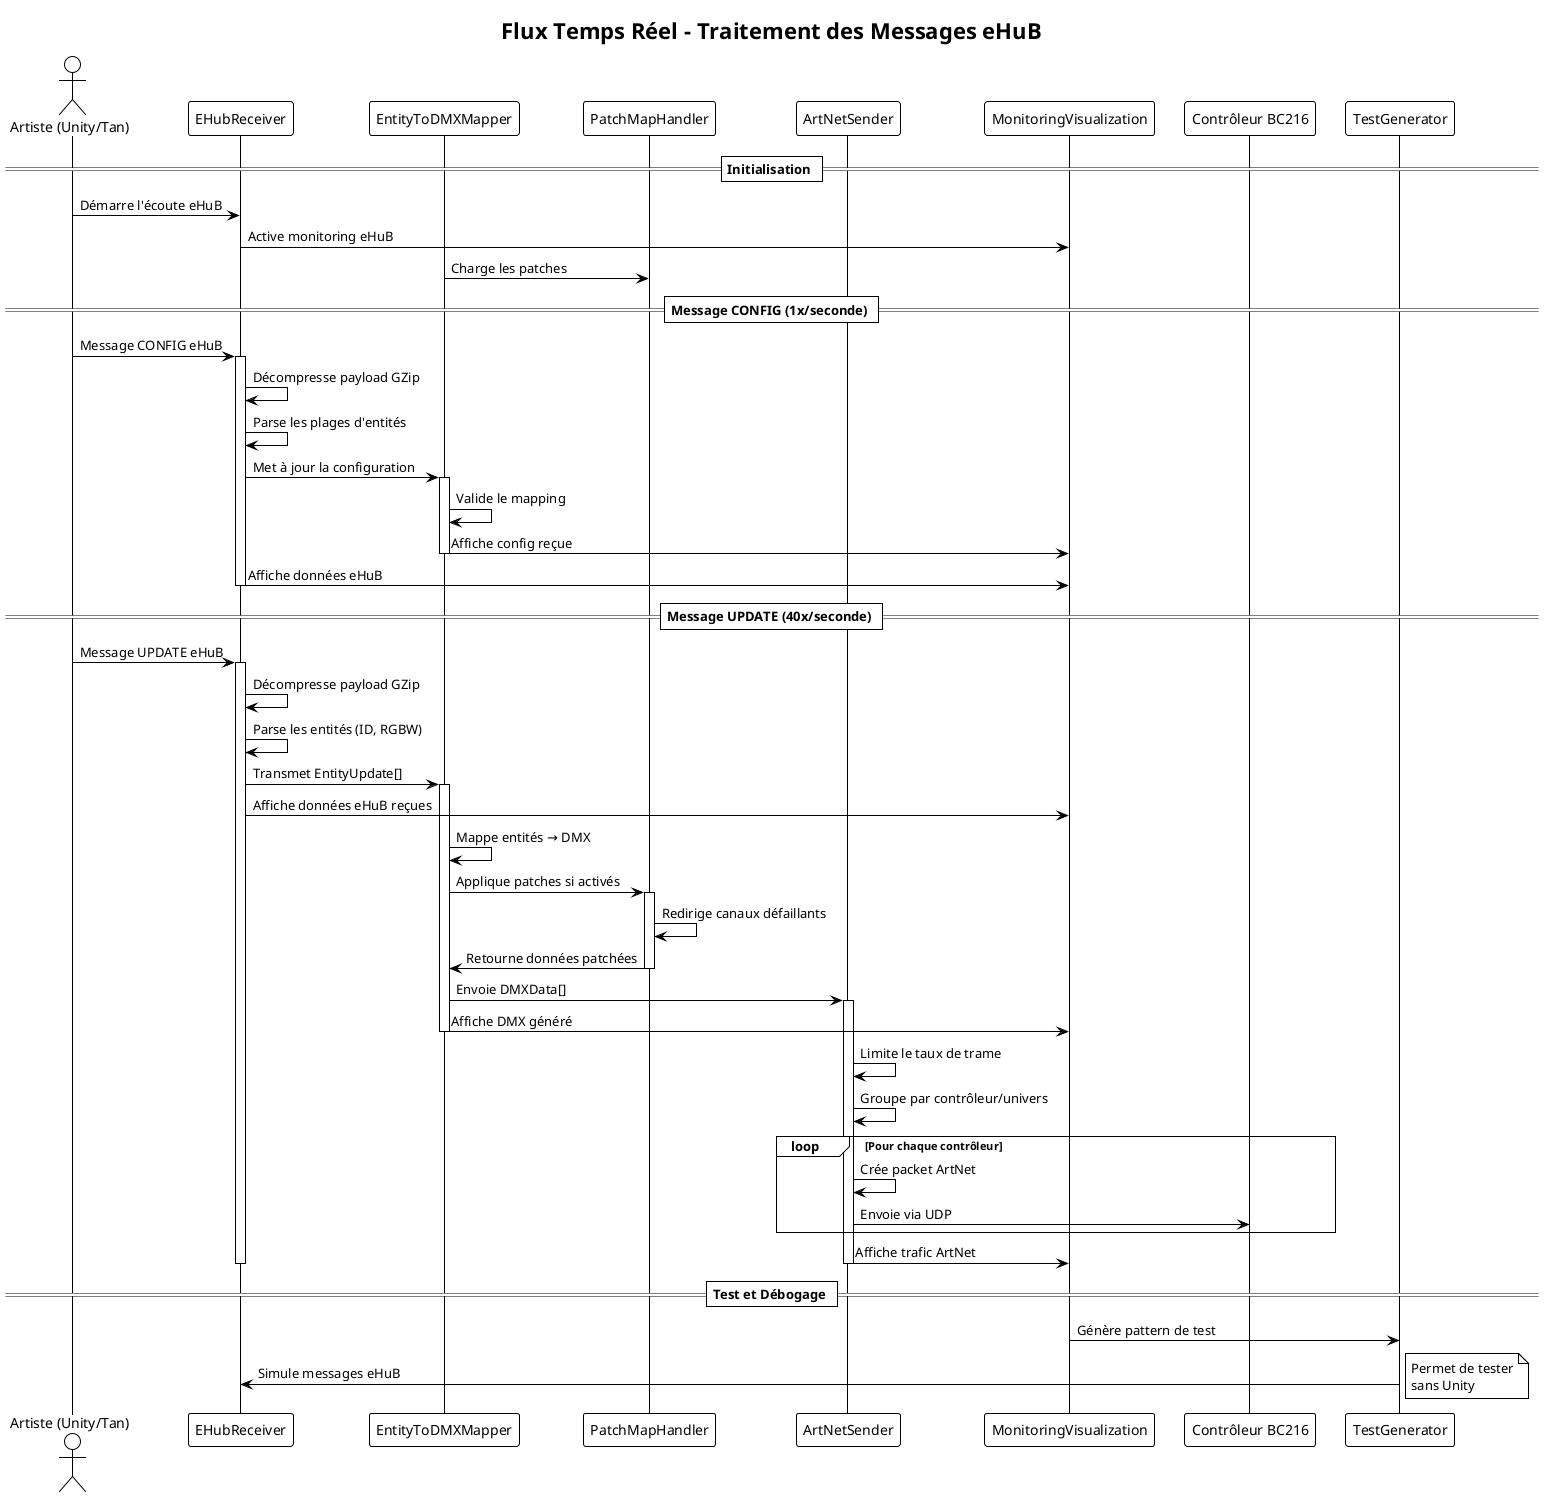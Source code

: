 @startuml
!theme plain
title Flux Temps Réel - Traitement des Messages eHuB

actor "Artiste (Unity/Tan)" as Artist
participant "EHubReceiver" as Receiver
participant "EntityToDMXMapper" as Mapper
participant "PatchMapHandler" as PatchHandler
participant "ArtNetSender" as Sender
participant "MonitoringVisualization" as Monitor

== Initialisation ==
Artist -> Receiver : Démarre l'écoute eHuB
Receiver -> Monitor : Active monitoring eHuB
Mapper -> PatchHandler : Charge les patches

== Message CONFIG (1x/seconde) ==
Artist -> Receiver : Message CONFIG eHuB
activate Receiver
Receiver -> Receiver : Décompresse payload GZip
Receiver -> Receiver : Parse les plages d'entités
Receiver -> Mapper : Met à jour la configuration
activate Mapper
Mapper -> Mapper : Valide le mapping
Mapper -> Monitor : Affiche config reçue
deactivate Mapper
Receiver -> Monitor : Affiche données eHuB
deactivate Receiver

== Message UPDATE (40x/seconde) ==
Artist -> Receiver : Message UPDATE eHuB
activate Receiver
Receiver -> Receiver : Décompresse payload GZip
Receiver -> Receiver : Parse les entités (ID, RGBW)
Receiver -> Mapper : Transmet EntityUpdate[]
activate Mapper
Receiver -> Monitor : Affiche données eHuB reçues

Mapper -> Mapper : Mappe entités → DMX
Mapper -> PatchHandler : Applique patches si activés
activate PatchHandler
PatchHandler -> PatchHandler : Redirige canaux défaillants
PatchHandler -> Mapper : Retourne données patchées
deactivate PatchHandler

Mapper -> Sender : Envoie DMXData[]
activate Sender
Mapper -> Monitor : Affiche DMX généré
deactivate Mapper

Sender -> Sender : Limite le taux de trame
Sender -> Sender : Groupe par contrôleur/univers
loop Pour chaque contrôleur
  Sender -> Sender : Crée packet ArtNet
  Sender -> "Contrôleur BC216" : Envoie via UDP
end
Sender -> Monitor : Affiche trafic ArtNet
deactivate Sender
deactivate Receiver

== Test et Débogage ==
Monitor -> "TestGenerator" : Génère pattern de test
"TestGenerator" -> Receiver : Simule messages eHuB
note right : Permet de tester\nsans Unity

@enduml